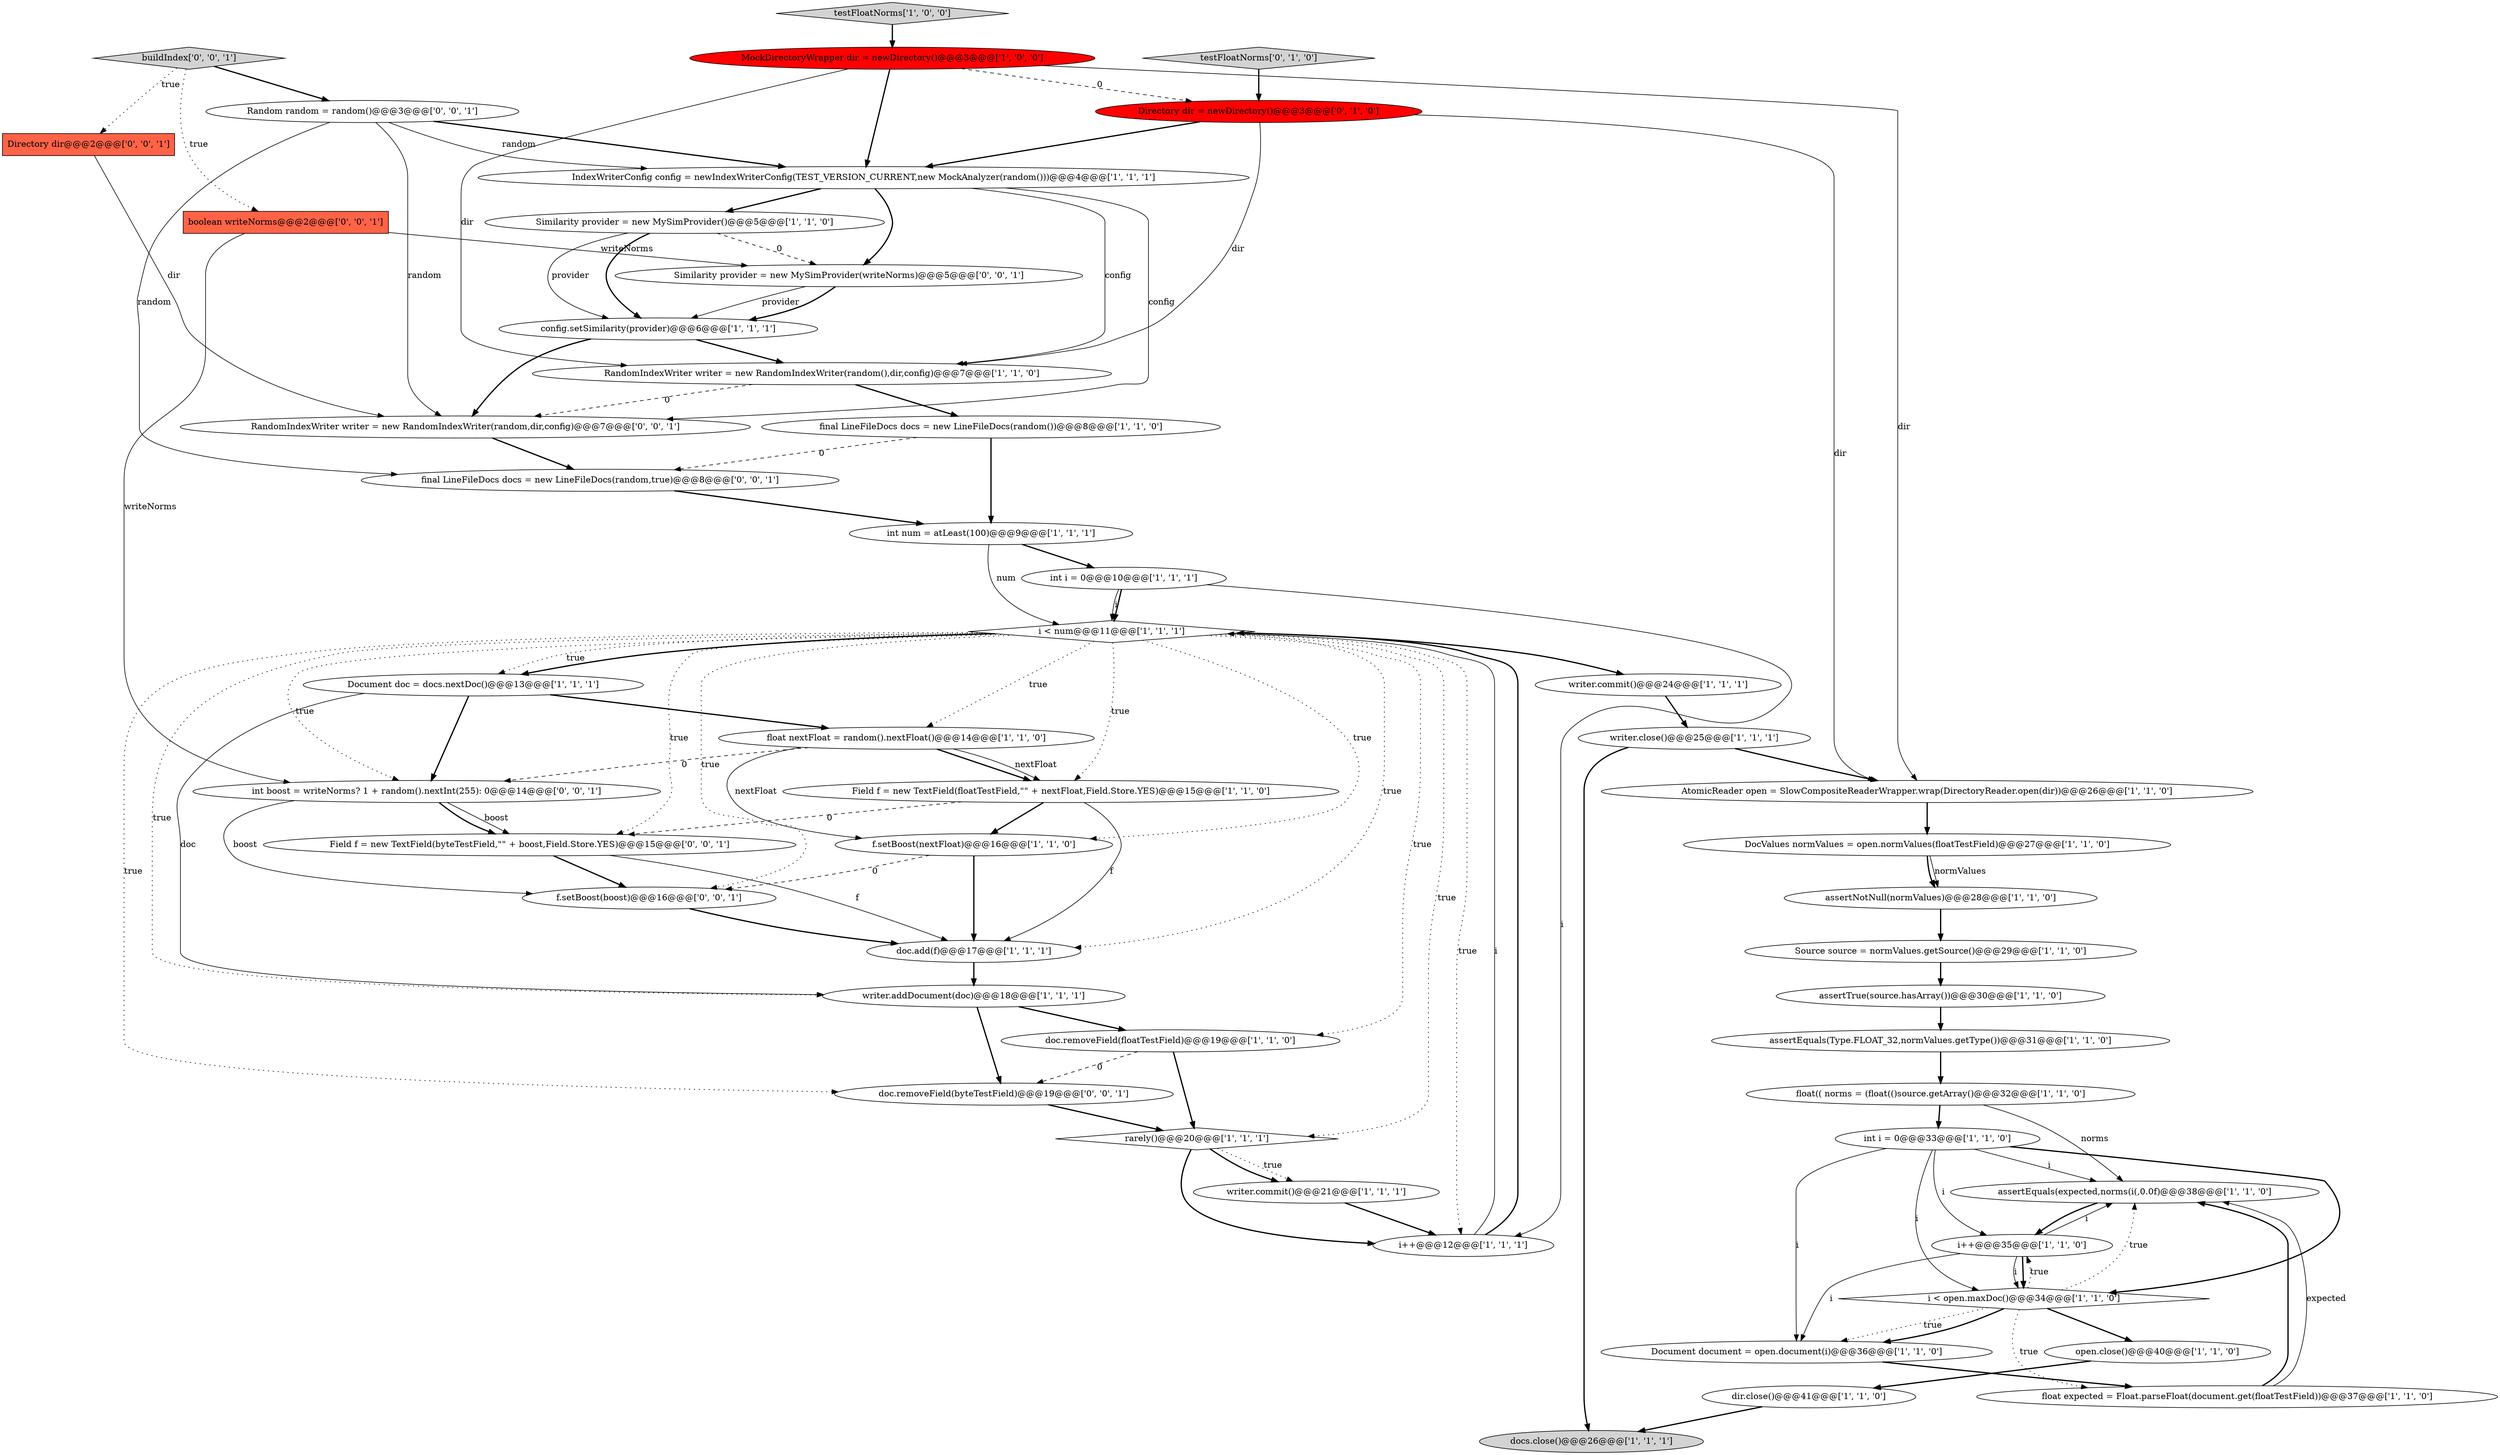 digraph {
17 [style = filled, label = "config.setSimilarity(provider)@@@6@@@['1', '1', '1']", fillcolor = white, shape = ellipse image = "AAA0AAABBB1BBB"];
44 [style = filled, label = "boolean writeNorms@@@2@@@['0', '0', '1']", fillcolor = tomato, shape = box image = "AAA0AAABBB3BBB"];
1 [style = filled, label = "Field f = new TextField(floatTestField,\"\" + nextFloat,Field.Store.YES)@@@15@@@['1', '1', '0']", fillcolor = white, shape = ellipse image = "AAA0AAABBB1BBB"];
36 [style = filled, label = "assertEquals(Type.FLOAT_32,normValues.getType())@@@31@@@['1', '1', '0']", fillcolor = white, shape = ellipse image = "AAA0AAABBB1BBB"];
8 [style = filled, label = "rarely()@@@20@@@['1', '1', '1']", fillcolor = white, shape = diamond image = "AAA0AAABBB1BBB"];
22 [style = filled, label = "writer.commit()@@@21@@@['1', '1', '1']", fillcolor = white, shape = ellipse image = "AAA0AAABBB1BBB"];
29 [style = filled, label = "writer.close()@@@25@@@['1', '1', '1']", fillcolor = white, shape = ellipse image = "AAA0AAABBB1BBB"];
45 [style = filled, label = "int boost = writeNorms? 1 + random().nextInt(255): 0@@@14@@@['0', '0', '1']", fillcolor = white, shape = ellipse image = "AAA0AAABBB3BBB"];
16 [style = filled, label = "RandomIndexWriter writer = new RandomIndexWriter(random(),dir,config)@@@7@@@['1', '1', '0']", fillcolor = white, shape = ellipse image = "AAA0AAABBB1BBB"];
26 [style = filled, label = "doc.add(f)@@@17@@@['1', '1', '1']", fillcolor = white, shape = ellipse image = "AAA0AAABBB1BBB"];
43 [style = filled, label = "Similarity provider = new MySimProvider(writeNorms)@@@5@@@['0', '0', '1']", fillcolor = white, shape = ellipse image = "AAA0AAABBB3BBB"];
28 [style = filled, label = "i++@@@35@@@['1', '1', '0']", fillcolor = white, shape = ellipse image = "AAA0AAABBB1BBB"];
41 [style = filled, label = "RandomIndexWriter writer = new RandomIndexWriter(random,dir,config)@@@7@@@['0', '0', '1']", fillcolor = white, shape = ellipse image = "AAA0AAABBB3BBB"];
9 [style = filled, label = "float expected = Float.parseFloat(document.get(floatTestField))@@@37@@@['1', '1', '0']", fillcolor = white, shape = ellipse image = "AAA0AAABBB1BBB"];
14 [style = filled, label = "Document document = open.document(i)@@@36@@@['1', '1', '0']", fillcolor = white, shape = ellipse image = "AAA0AAABBB1BBB"];
39 [style = filled, label = "Directory dir = newDirectory()@@@3@@@['0', '1', '0']", fillcolor = red, shape = ellipse image = "AAA1AAABBB2BBB"];
48 [style = filled, label = "doc.removeField(byteTestField)@@@19@@@['0', '0', '1']", fillcolor = white, shape = ellipse image = "AAA0AAABBB3BBB"];
49 [style = filled, label = "Random random = random()@@@3@@@['0', '0', '1']", fillcolor = white, shape = ellipse image = "AAA0AAABBB3BBB"];
5 [style = filled, label = "MockDirectoryWrapper dir = newDirectory()@@@3@@@['1', '0', '0']", fillcolor = red, shape = ellipse image = "AAA1AAABBB1BBB"];
50 [style = filled, label = "Field f = new TextField(byteTestField,\"\" + boost,Field.Store.YES)@@@15@@@['0', '0', '1']", fillcolor = white, shape = ellipse image = "AAA0AAABBB3BBB"];
18 [style = filled, label = "i < num@@@11@@@['1', '1', '1']", fillcolor = white, shape = diamond image = "AAA0AAABBB1BBB"];
21 [style = filled, label = "testFloatNorms['1', '0', '0']", fillcolor = lightgray, shape = diamond image = "AAA0AAABBB1BBB"];
40 [style = filled, label = "Directory dir@@@2@@@['0', '0', '1']", fillcolor = tomato, shape = box image = "AAA0AAABBB3BBB"];
19 [style = filled, label = "float(( norms = (float(()source.getArray()@@@32@@@['1', '1', '0']", fillcolor = white, shape = ellipse image = "AAA0AAABBB1BBB"];
15 [style = filled, label = "i++@@@12@@@['1', '1', '1']", fillcolor = white, shape = ellipse image = "AAA0AAABBB1BBB"];
12 [style = filled, label = "writer.addDocument(doc)@@@18@@@['1', '1', '1']", fillcolor = white, shape = ellipse image = "AAA0AAABBB1BBB"];
23 [style = filled, label = "int num = atLeast(100)@@@9@@@['1', '1', '1']", fillcolor = white, shape = ellipse image = "AAA0AAABBB1BBB"];
24 [style = filled, label = "doc.removeField(floatTestField)@@@19@@@['1', '1', '0']", fillcolor = white, shape = ellipse image = "AAA0AAABBB1BBB"];
47 [style = filled, label = "buildIndex['0', '0', '1']", fillcolor = lightgray, shape = diamond image = "AAA0AAABBB3BBB"];
3 [style = filled, label = "Source source = normValues.getSource()@@@29@@@['1', '1', '0']", fillcolor = white, shape = ellipse image = "AAA0AAABBB1BBB"];
7 [style = filled, label = "float nextFloat = random().nextFloat()@@@14@@@['1', '1', '0']", fillcolor = white, shape = ellipse image = "AAA0AAABBB1BBB"];
32 [style = filled, label = "assertTrue(source.hasArray())@@@30@@@['1', '1', '0']", fillcolor = white, shape = ellipse image = "AAA0AAABBB1BBB"];
35 [style = filled, label = "DocValues normValues = open.normValues(floatTestField)@@@27@@@['1', '1', '0']", fillcolor = white, shape = ellipse image = "AAA0AAABBB1BBB"];
13 [style = filled, label = "writer.commit()@@@24@@@['1', '1', '1']", fillcolor = white, shape = ellipse image = "AAA0AAABBB1BBB"];
30 [style = filled, label = "int i = 0@@@10@@@['1', '1', '1']", fillcolor = white, shape = ellipse image = "AAA0AAABBB1BBB"];
37 [style = filled, label = "dir.close()@@@41@@@['1', '1', '0']", fillcolor = white, shape = ellipse image = "AAA0AAABBB1BBB"];
42 [style = filled, label = "final LineFileDocs docs = new LineFileDocs(random,true)@@@8@@@['0', '0', '1']", fillcolor = white, shape = ellipse image = "AAA0AAABBB3BBB"];
46 [style = filled, label = "f.setBoost(boost)@@@16@@@['0', '0', '1']", fillcolor = white, shape = ellipse image = "AAA0AAABBB3BBB"];
4 [style = filled, label = "IndexWriterConfig config = newIndexWriterConfig(TEST_VERSION_CURRENT,new MockAnalyzer(random()))@@@4@@@['1', '1', '1']", fillcolor = white, shape = ellipse image = "AAA0AAABBB1BBB"];
27 [style = filled, label = "open.close()@@@40@@@['1', '1', '0']", fillcolor = white, shape = ellipse image = "AAA0AAABBB1BBB"];
20 [style = filled, label = "AtomicReader open = SlowCompositeReaderWrapper.wrap(DirectoryReader.open(dir))@@@26@@@['1', '1', '0']", fillcolor = white, shape = ellipse image = "AAA0AAABBB1BBB"];
33 [style = filled, label = "i < open.maxDoc()@@@34@@@['1', '1', '0']", fillcolor = white, shape = diamond image = "AAA0AAABBB1BBB"];
38 [style = filled, label = "testFloatNorms['0', '1', '0']", fillcolor = lightgray, shape = diamond image = "AAA0AAABBB2BBB"];
25 [style = filled, label = "Document doc = docs.nextDoc()@@@13@@@['1', '1', '1']", fillcolor = white, shape = ellipse image = "AAA0AAABBB1BBB"];
34 [style = filled, label = "docs.close()@@@26@@@['1', '1', '1']", fillcolor = lightgray, shape = ellipse image = "AAA0AAABBB1BBB"];
2 [style = filled, label = "f.setBoost(nextFloat)@@@16@@@['1', '1', '0']", fillcolor = white, shape = ellipse image = "AAA0AAABBB1BBB"];
10 [style = filled, label = "assertEquals(expected,norms(i(,0.0f)@@@38@@@['1', '1', '0']", fillcolor = white, shape = ellipse image = "AAA0AAABBB1BBB"];
0 [style = filled, label = "final LineFileDocs docs = new LineFileDocs(random())@@@8@@@['1', '1', '0']", fillcolor = white, shape = ellipse image = "AAA0AAABBB1BBB"];
6 [style = filled, label = "int i = 0@@@33@@@['1', '1', '0']", fillcolor = white, shape = ellipse image = "AAA0AAABBB1BBB"];
11 [style = filled, label = "Similarity provider = new MySimProvider()@@@5@@@['1', '1', '0']", fillcolor = white, shape = ellipse image = "AAA0AAABBB1BBB"];
31 [style = filled, label = "assertNotNull(normValues)@@@28@@@['1', '1', '0']", fillcolor = white, shape = ellipse image = "AAA0AAABBB1BBB"];
42->23 [style = bold, label=""];
16->0 [style = bold, label=""];
2->26 [style = bold, label=""];
22->15 [style = bold, label=""];
39->20 [style = solid, label="dir"];
25->45 [style = bold, label=""];
33->28 [style = dotted, label="true"];
23->18 [style = solid, label="num"];
18->15 [style = dotted, label="true"];
28->33 [style = solid, label="i"];
2->46 [style = dashed, label="0"];
9->10 [style = bold, label=""];
29->34 [style = bold, label=""];
33->14 [style = dotted, label="true"];
30->18 [style = bold, label=""];
38->39 [style = bold, label=""];
1->26 [style = solid, label="f"];
47->49 [style = bold, label=""];
30->18 [style = solid, label="i"];
26->12 [style = bold, label=""];
0->42 [style = dashed, label="0"];
6->10 [style = solid, label="i"];
25->12 [style = solid, label="doc"];
8->22 [style = dotted, label="true"];
35->31 [style = solid, label="normValues"];
14->9 [style = bold, label=""];
49->4 [style = bold, label=""];
11->43 [style = dashed, label="0"];
9->10 [style = solid, label="expected"];
17->16 [style = bold, label=""];
49->41 [style = solid, label="random"];
35->31 [style = bold, label=""];
7->1 [style = bold, label=""];
49->42 [style = solid, label="random"];
23->30 [style = bold, label=""];
17->41 [style = bold, label=""];
15->18 [style = solid, label="i"];
24->48 [style = dashed, label="0"];
18->8 [style = dotted, label="true"];
5->39 [style = dashed, label="0"];
12->48 [style = bold, label=""];
43->17 [style = solid, label="provider"];
19->6 [style = bold, label=""];
25->7 [style = bold, label=""];
33->27 [style = bold, label=""];
39->4 [style = bold, label=""];
5->20 [style = solid, label="dir"];
8->22 [style = bold, label=""];
19->10 [style = solid, label="norms"];
6->33 [style = solid, label="i"];
18->45 [style = dotted, label="true"];
11->17 [style = solid, label="provider"];
29->20 [style = bold, label=""];
16->41 [style = dashed, label="0"];
44->43 [style = solid, label="writeNorms"];
0->23 [style = bold, label=""];
18->26 [style = dotted, label="true"];
18->25 [style = bold, label=""];
30->15 [style = solid, label="i"];
32->36 [style = bold, label=""];
11->17 [style = bold, label=""];
7->1 [style = solid, label="nextFloat"];
24->8 [style = bold, label=""];
31->3 [style = bold, label=""];
39->16 [style = solid, label="dir"];
4->41 [style = solid, label="config"];
33->10 [style = dotted, label="true"];
45->50 [style = solid, label="boost"];
18->7 [style = dotted, label="true"];
8->15 [style = bold, label=""];
6->28 [style = solid, label="i"];
49->4 [style = solid, label="random"];
18->1 [style = dotted, label="true"];
18->24 [style = dotted, label="true"];
18->50 [style = dotted, label="true"];
33->9 [style = dotted, label="true"];
12->24 [style = bold, label=""];
28->10 [style = solid, label="i"];
44->45 [style = solid, label="writeNorms"];
21->5 [style = bold, label=""];
43->17 [style = bold, label=""];
27->37 [style = bold, label=""];
18->46 [style = dotted, label="true"];
7->45 [style = dashed, label="0"];
6->33 [style = bold, label=""];
5->4 [style = bold, label=""];
1->2 [style = bold, label=""];
6->14 [style = solid, label="i"];
1->50 [style = dashed, label="0"];
36->19 [style = bold, label=""];
18->2 [style = dotted, label="true"];
28->14 [style = solid, label="i"];
33->14 [style = bold, label=""];
4->43 [style = bold, label=""];
10->28 [style = bold, label=""];
18->25 [style = dotted, label="true"];
50->46 [style = bold, label=""];
18->48 [style = dotted, label="true"];
47->44 [style = dotted, label="true"];
48->8 [style = bold, label=""];
5->16 [style = solid, label="dir"];
15->18 [style = bold, label=""];
13->29 [style = bold, label=""];
18->12 [style = dotted, label="true"];
46->26 [style = bold, label=""];
28->33 [style = bold, label=""];
45->50 [style = bold, label=""];
37->34 [style = bold, label=""];
47->40 [style = dotted, label="true"];
18->13 [style = bold, label=""];
40->41 [style = solid, label="dir"];
20->35 [style = bold, label=""];
7->2 [style = solid, label="nextFloat"];
4->11 [style = bold, label=""];
3->32 [style = bold, label=""];
4->16 [style = solid, label="config"];
50->26 [style = solid, label="f"];
45->46 [style = solid, label="boost"];
41->42 [style = bold, label=""];
}
